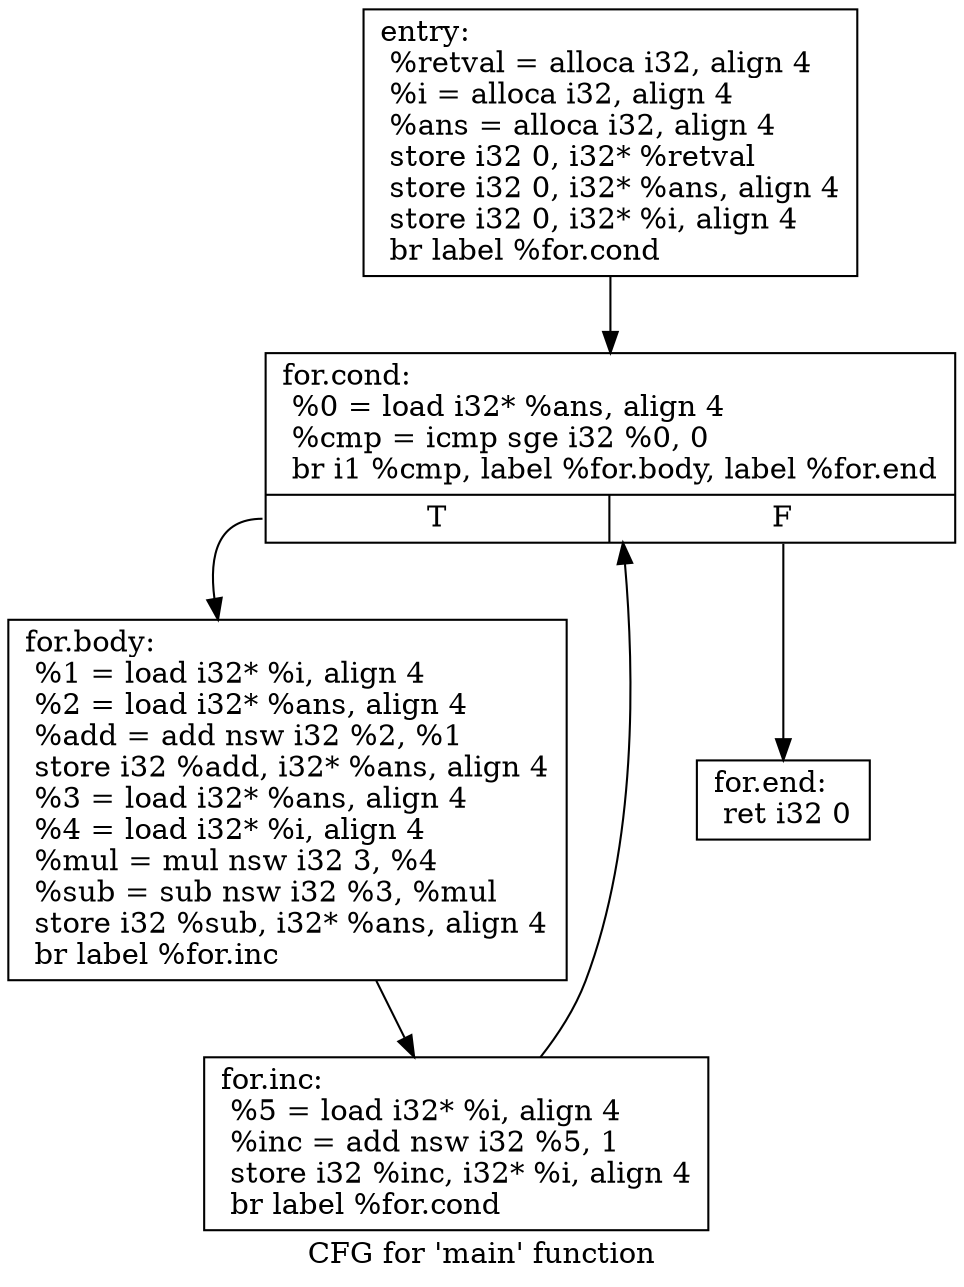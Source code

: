 digraph "CFG for 'main' function" {
	label="CFG for 'main' function";

	Node0x600030200 [shape=record,label="{entry:\l  %retval = alloca i32, align 4\l  %i = alloca i32, align 4\l  %ans = alloca i32, align 4\l  store i32 0, i32* %retval\l  store i32 0, i32* %ans, align 4\l  store i32 0, i32* %i, align 4\l  br label %for.cond\l}"];
	Node0x600030200 -> Node0x6000625e0;
	Node0x6000625e0 [shape=record,label="{for.cond:                                         \l  %0 = load i32* %ans, align 4\l  %cmp = icmp sge i32 %0, 0\l  br i1 %cmp, label %for.body, label %for.end\l|{<s0>T|<s1>F}}"];
	Node0x6000625e0:s0 -> Node0x600062820;
	Node0x6000625e0:s1 -> Node0x600062920;
	Node0x600062820 [shape=record,label="{for.body:                                         \l  %1 = load i32* %i, align 4\l  %2 = load i32* %ans, align 4\l  %add = add nsw i32 %2, %1\l  store i32 %add, i32* %ans, align 4\l  %3 = load i32* %ans, align 4\l  %4 = load i32* %i, align 4\l  %mul = mul nsw i32 3, %4\l  %sub = sub nsw i32 %3, %mul\l  store i32 %sub, i32* %ans, align 4\l  br label %for.inc\l}"];
	Node0x600062820 -> Node0x600062fc0;
	Node0x600062fc0 [shape=record,label="{for.inc:                                          \l  %5 = load i32* %i, align 4\l  %inc = add nsw i32 %5, 1\l  store i32 %inc, i32* %i, align 4\l  br label %for.cond\l}"];
	Node0x600062fc0 -> Node0x6000625e0;
	Node0x600062920 [shape=record,label="{for.end:                                          \l  ret i32 0\l}"];
}
